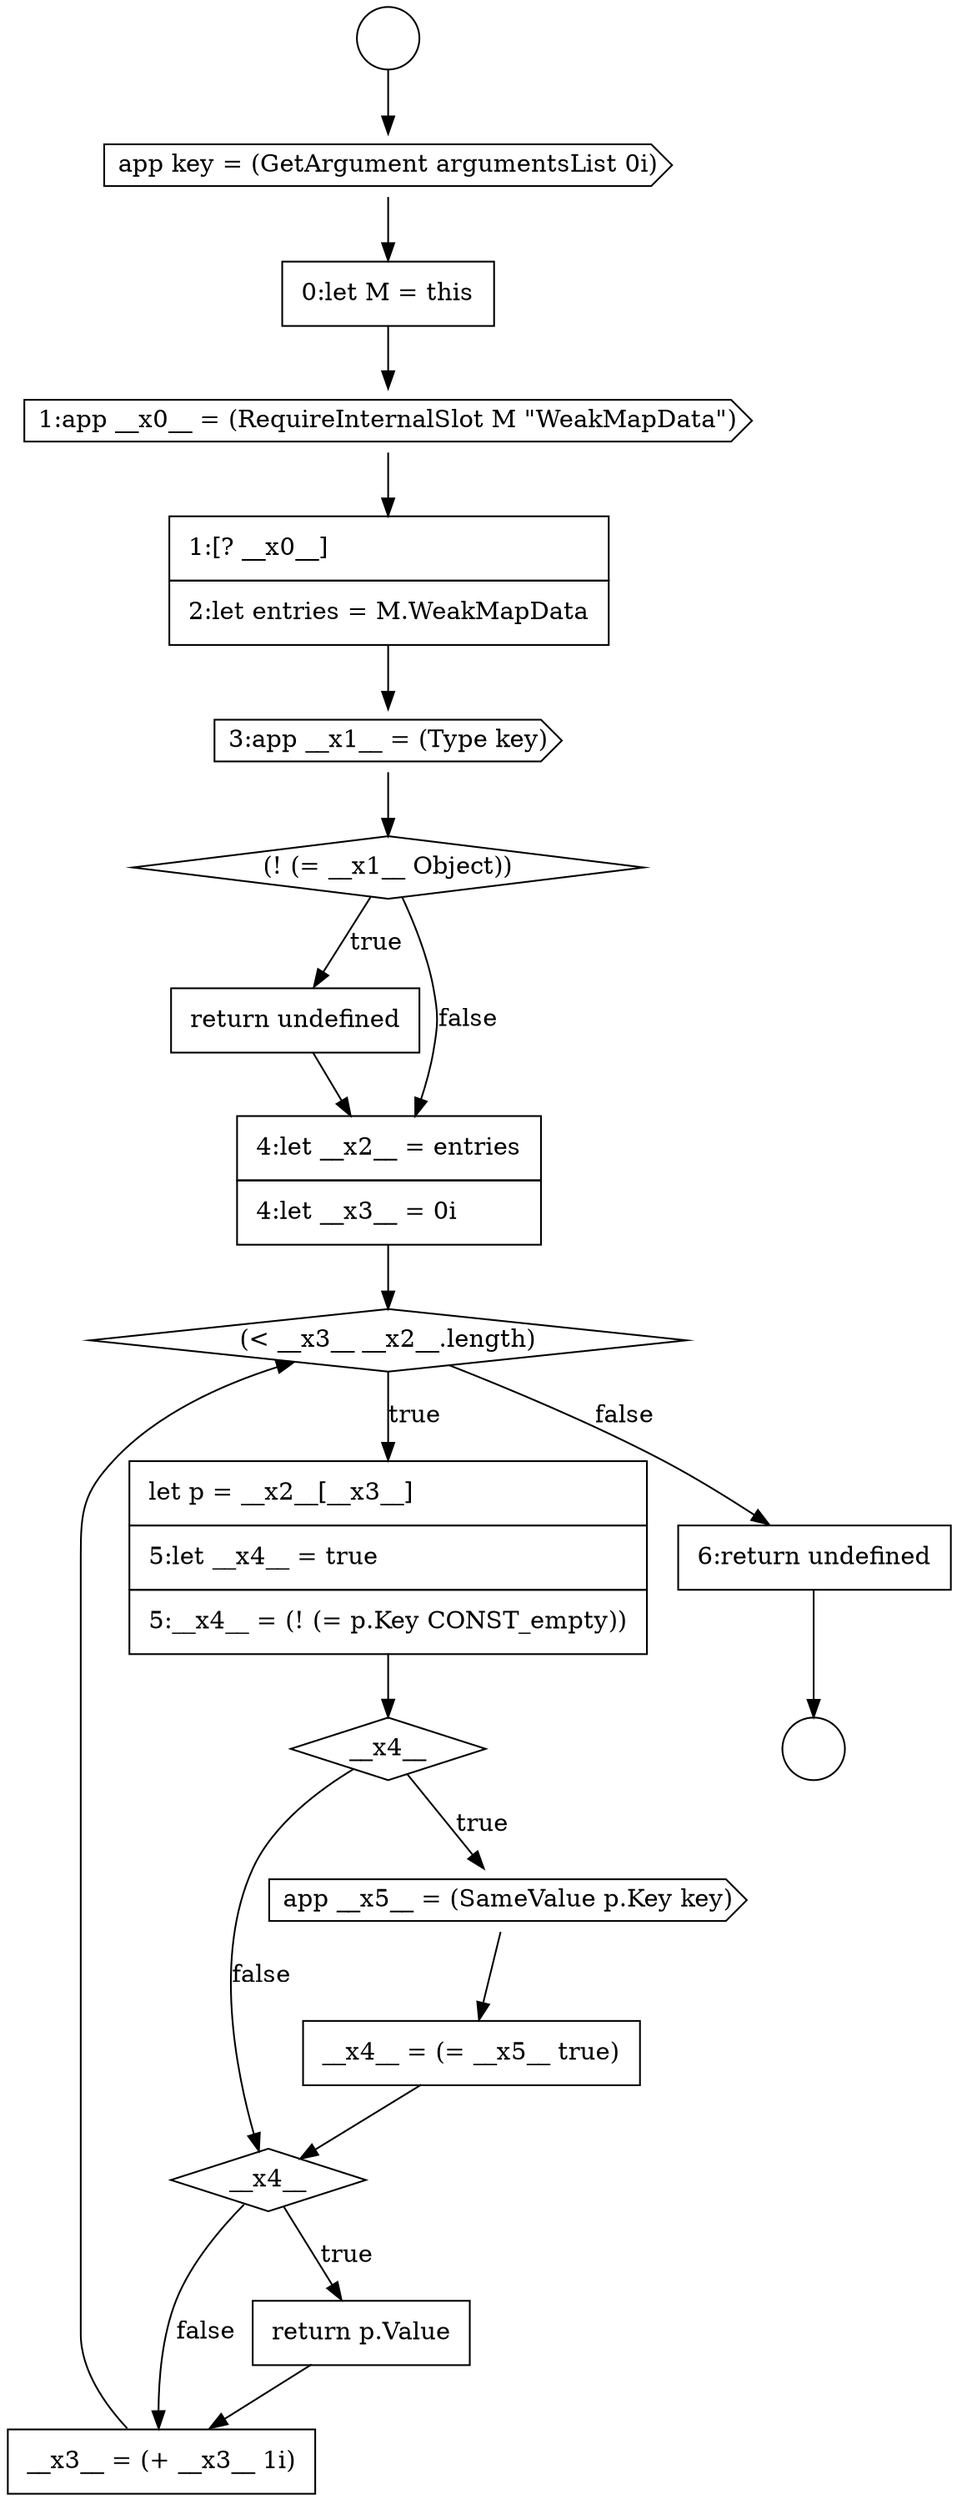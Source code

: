 digraph {
  node17126 [shape=none, margin=0, label=<<font color="black">
    <table border="0" cellborder="1" cellspacing="0" cellpadding="10">
      <tr><td align="left">1:[? __x0__]</td></tr>
      <tr><td align="left">2:let entries = M.WeakMapData</td></tr>
    </table>
  </font>> color="black" fillcolor="white" style=filled]
  node17132 [shape=none, margin=0, label=<<font color="black">
    <table border="0" cellborder="1" cellspacing="0" cellpadding="10">
      <tr><td align="left">let p = __x2__[__x3__]</td></tr>
      <tr><td align="left">5:let __x4__ = true</td></tr>
      <tr><td align="left">5:__x4__ = (! (= p.Key CONST_empty))</td></tr>
    </table>
  </font>> color="black" fillcolor="white" style=filled]
  node17122 [shape=circle label=" " color="black" fillcolor="white" style=filled]
  node17136 [shape=diamond, label=<<font color="black">__x4__</font>> color="black" fillcolor="white" style=filled]
  node17129 [shape=none, margin=0, label=<<font color="black">
    <table border="0" cellborder="1" cellspacing="0" cellpadding="10">
      <tr><td align="left">return undefined</td></tr>
    </table>
  </font>> color="black" fillcolor="white" style=filled]
  node17139 [shape=none, margin=0, label=<<font color="black">
    <table border="0" cellborder="1" cellspacing="0" cellpadding="10">
      <tr><td align="left">6:return undefined</td></tr>
    </table>
  </font>> color="black" fillcolor="white" style=filled]
  node17125 [shape=cds, label=<<font color="black">1:app __x0__ = (RequireInternalSlot M &quot;WeakMapData&quot;)</font>> color="black" fillcolor="white" style=filled]
  node17133 [shape=diamond, label=<<font color="black">__x4__</font>> color="black" fillcolor="white" style=filled]
  node17138 [shape=none, margin=0, label=<<font color="black">
    <table border="0" cellborder="1" cellspacing="0" cellpadding="10">
      <tr><td align="left">__x3__ = (+ __x3__ 1i)</td></tr>
    </table>
  </font>> color="black" fillcolor="white" style=filled]
  node17130 [shape=none, margin=0, label=<<font color="black">
    <table border="0" cellborder="1" cellspacing="0" cellpadding="10">
      <tr><td align="left">4:let __x2__ = entries</td></tr>
      <tr><td align="left">4:let __x3__ = 0i</td></tr>
    </table>
  </font>> color="black" fillcolor="white" style=filled]
  node17128 [shape=diamond, label=<<font color="black">(! (= __x1__ Object))</font>> color="black" fillcolor="white" style=filled]
  node17137 [shape=none, margin=0, label=<<font color="black">
    <table border="0" cellborder="1" cellspacing="0" cellpadding="10">
      <tr><td align="left">return p.Value</td></tr>
    </table>
  </font>> color="black" fillcolor="white" style=filled]
  node17134 [shape=cds, label=<<font color="black">app __x5__ = (SameValue p.Key key)</font>> color="black" fillcolor="white" style=filled]
  node17124 [shape=none, margin=0, label=<<font color="black">
    <table border="0" cellborder="1" cellspacing="0" cellpadding="10">
      <tr><td align="left">0:let M = this</td></tr>
    </table>
  </font>> color="black" fillcolor="white" style=filled]
  node17131 [shape=diamond, label=<<font color="black">(&lt; __x3__ __x2__.length)</font>> color="black" fillcolor="white" style=filled]
  node17135 [shape=none, margin=0, label=<<font color="black">
    <table border="0" cellborder="1" cellspacing="0" cellpadding="10">
      <tr><td align="left">__x4__ = (= __x5__ true)</td></tr>
    </table>
  </font>> color="black" fillcolor="white" style=filled]
  node17123 [shape=cds, label=<<font color="black">app key = (GetArgument argumentsList 0i)</font>> color="black" fillcolor="white" style=filled]
  node17127 [shape=cds, label=<<font color="black">3:app __x1__ = (Type key)</font>> color="black" fillcolor="white" style=filled]
  node17121 [shape=circle label=" " color="black" fillcolor="white" style=filled]
  node17136 -> node17137 [label=<<font color="black">true</font>> color="black"]
  node17136 -> node17138 [label=<<font color="black">false</font>> color="black"]
  node17124 -> node17125 [ color="black"]
  node17135 -> node17136 [ color="black"]
  node17139 -> node17122 [ color="black"]
  node17131 -> node17132 [label=<<font color="black">true</font>> color="black"]
  node17131 -> node17139 [label=<<font color="black">false</font>> color="black"]
  node17138 -> node17131 [ color="black"]
  node17132 -> node17133 [ color="black"]
  node17133 -> node17134 [label=<<font color="black">true</font>> color="black"]
  node17133 -> node17136 [label=<<font color="black">false</font>> color="black"]
  node17125 -> node17126 [ color="black"]
  node17137 -> node17138 [ color="black"]
  node17123 -> node17124 [ color="black"]
  node17126 -> node17127 [ color="black"]
  node17130 -> node17131 [ color="black"]
  node17127 -> node17128 [ color="black"]
  node17128 -> node17129 [label=<<font color="black">true</font>> color="black"]
  node17128 -> node17130 [label=<<font color="black">false</font>> color="black"]
  node17129 -> node17130 [ color="black"]
  node17134 -> node17135 [ color="black"]
  node17121 -> node17123 [ color="black"]
}
